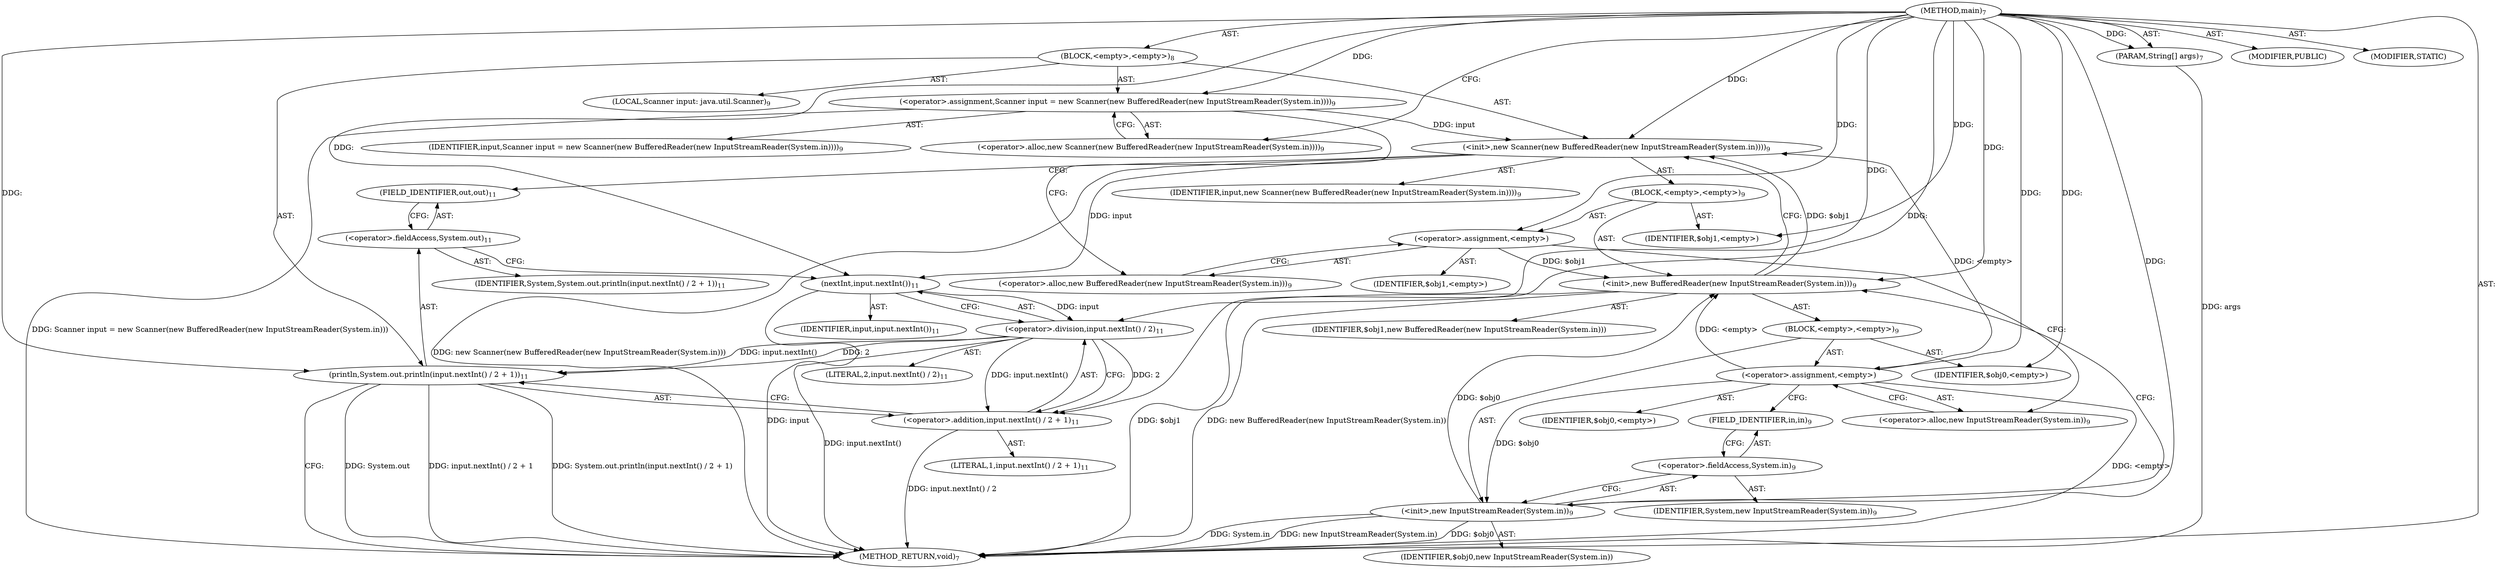 digraph "main" {  
"19" [label = <(METHOD,main)<SUB>7</SUB>> ]
"20" [label = <(PARAM,String[] args)<SUB>7</SUB>> ]
"21" [label = <(BLOCK,&lt;empty&gt;,&lt;empty&gt;)<SUB>8</SUB>> ]
"4" [label = <(LOCAL,Scanner input: java.util.Scanner)<SUB>9</SUB>> ]
"22" [label = <(&lt;operator&gt;.assignment,Scanner input = new Scanner(new BufferedReader(new InputStreamReader(System.in))))<SUB>9</SUB>> ]
"23" [label = <(IDENTIFIER,input,Scanner input = new Scanner(new BufferedReader(new InputStreamReader(System.in))))<SUB>9</SUB>> ]
"24" [label = <(&lt;operator&gt;.alloc,new Scanner(new BufferedReader(new InputStreamReader(System.in))))<SUB>9</SUB>> ]
"25" [label = <(&lt;init&gt;,new Scanner(new BufferedReader(new InputStreamReader(System.in))))<SUB>9</SUB>> ]
"3" [label = <(IDENTIFIER,input,new Scanner(new BufferedReader(new InputStreamReader(System.in))))<SUB>9</SUB>> ]
"26" [label = <(BLOCK,&lt;empty&gt;,&lt;empty&gt;)<SUB>9</SUB>> ]
"27" [label = <(&lt;operator&gt;.assignment,&lt;empty&gt;)> ]
"28" [label = <(IDENTIFIER,$obj1,&lt;empty&gt;)> ]
"29" [label = <(&lt;operator&gt;.alloc,new BufferedReader(new InputStreamReader(System.in)))<SUB>9</SUB>> ]
"30" [label = <(&lt;init&gt;,new BufferedReader(new InputStreamReader(System.in)))<SUB>9</SUB>> ]
"31" [label = <(IDENTIFIER,$obj1,new BufferedReader(new InputStreamReader(System.in)))> ]
"32" [label = <(BLOCK,&lt;empty&gt;,&lt;empty&gt;)<SUB>9</SUB>> ]
"33" [label = <(&lt;operator&gt;.assignment,&lt;empty&gt;)> ]
"34" [label = <(IDENTIFIER,$obj0,&lt;empty&gt;)> ]
"35" [label = <(&lt;operator&gt;.alloc,new InputStreamReader(System.in))<SUB>9</SUB>> ]
"36" [label = <(&lt;init&gt;,new InputStreamReader(System.in))<SUB>9</SUB>> ]
"37" [label = <(IDENTIFIER,$obj0,new InputStreamReader(System.in))> ]
"38" [label = <(&lt;operator&gt;.fieldAccess,System.in)<SUB>9</SUB>> ]
"39" [label = <(IDENTIFIER,System,new InputStreamReader(System.in))<SUB>9</SUB>> ]
"40" [label = <(FIELD_IDENTIFIER,in,in)<SUB>9</SUB>> ]
"41" [label = <(IDENTIFIER,$obj0,&lt;empty&gt;)> ]
"42" [label = <(IDENTIFIER,$obj1,&lt;empty&gt;)> ]
"43" [label = <(println,System.out.println(input.nextInt() / 2 + 1))<SUB>11</SUB>> ]
"44" [label = <(&lt;operator&gt;.fieldAccess,System.out)<SUB>11</SUB>> ]
"45" [label = <(IDENTIFIER,System,System.out.println(input.nextInt() / 2 + 1))<SUB>11</SUB>> ]
"46" [label = <(FIELD_IDENTIFIER,out,out)<SUB>11</SUB>> ]
"47" [label = <(&lt;operator&gt;.addition,input.nextInt() / 2 + 1)<SUB>11</SUB>> ]
"48" [label = <(&lt;operator&gt;.division,input.nextInt() / 2)<SUB>11</SUB>> ]
"49" [label = <(nextInt,input.nextInt())<SUB>11</SUB>> ]
"50" [label = <(IDENTIFIER,input,input.nextInt())<SUB>11</SUB>> ]
"51" [label = <(LITERAL,2,input.nextInt() / 2)<SUB>11</SUB>> ]
"52" [label = <(LITERAL,1,input.nextInt() / 2 + 1)<SUB>11</SUB>> ]
"53" [label = <(MODIFIER,PUBLIC)> ]
"54" [label = <(MODIFIER,STATIC)> ]
"55" [label = <(METHOD_RETURN,void)<SUB>7</SUB>> ]
  "19" -> "20"  [ label = "AST: "] 
  "19" -> "21"  [ label = "AST: "] 
  "19" -> "53"  [ label = "AST: "] 
  "19" -> "54"  [ label = "AST: "] 
  "19" -> "55"  [ label = "AST: "] 
  "21" -> "4"  [ label = "AST: "] 
  "21" -> "22"  [ label = "AST: "] 
  "21" -> "25"  [ label = "AST: "] 
  "21" -> "43"  [ label = "AST: "] 
  "22" -> "23"  [ label = "AST: "] 
  "22" -> "24"  [ label = "AST: "] 
  "25" -> "3"  [ label = "AST: "] 
  "25" -> "26"  [ label = "AST: "] 
  "26" -> "27"  [ label = "AST: "] 
  "26" -> "30"  [ label = "AST: "] 
  "26" -> "42"  [ label = "AST: "] 
  "27" -> "28"  [ label = "AST: "] 
  "27" -> "29"  [ label = "AST: "] 
  "30" -> "31"  [ label = "AST: "] 
  "30" -> "32"  [ label = "AST: "] 
  "32" -> "33"  [ label = "AST: "] 
  "32" -> "36"  [ label = "AST: "] 
  "32" -> "41"  [ label = "AST: "] 
  "33" -> "34"  [ label = "AST: "] 
  "33" -> "35"  [ label = "AST: "] 
  "36" -> "37"  [ label = "AST: "] 
  "36" -> "38"  [ label = "AST: "] 
  "38" -> "39"  [ label = "AST: "] 
  "38" -> "40"  [ label = "AST: "] 
  "43" -> "44"  [ label = "AST: "] 
  "43" -> "47"  [ label = "AST: "] 
  "44" -> "45"  [ label = "AST: "] 
  "44" -> "46"  [ label = "AST: "] 
  "47" -> "48"  [ label = "AST: "] 
  "47" -> "52"  [ label = "AST: "] 
  "48" -> "49"  [ label = "AST: "] 
  "48" -> "51"  [ label = "AST: "] 
  "49" -> "50"  [ label = "AST: "] 
  "22" -> "29"  [ label = "CFG: "] 
  "25" -> "46"  [ label = "CFG: "] 
  "43" -> "55"  [ label = "CFG: "] 
  "24" -> "22"  [ label = "CFG: "] 
  "44" -> "49"  [ label = "CFG: "] 
  "47" -> "43"  [ label = "CFG: "] 
  "27" -> "35"  [ label = "CFG: "] 
  "30" -> "25"  [ label = "CFG: "] 
  "46" -> "44"  [ label = "CFG: "] 
  "48" -> "47"  [ label = "CFG: "] 
  "29" -> "27"  [ label = "CFG: "] 
  "49" -> "48"  [ label = "CFG: "] 
  "33" -> "40"  [ label = "CFG: "] 
  "36" -> "30"  [ label = "CFG: "] 
  "35" -> "33"  [ label = "CFG: "] 
  "38" -> "36"  [ label = "CFG: "] 
  "40" -> "38"  [ label = "CFG: "] 
  "19" -> "24"  [ label = "CFG: "] 
  "20" -> "55"  [ label = "DDG: args"] 
  "22" -> "55"  [ label = "DDG: Scanner input = new Scanner(new BufferedReader(new InputStreamReader(System.in)))"] 
  "30" -> "55"  [ label = "DDG: $obj1"] 
  "33" -> "55"  [ label = "DDG: &lt;empty&gt;"] 
  "36" -> "55"  [ label = "DDG: $obj0"] 
  "36" -> "55"  [ label = "DDG: System.in"] 
  "36" -> "55"  [ label = "DDG: new InputStreamReader(System.in)"] 
  "30" -> "55"  [ label = "DDG: new BufferedReader(new InputStreamReader(System.in))"] 
  "25" -> "55"  [ label = "DDG: new Scanner(new BufferedReader(new InputStreamReader(System.in)))"] 
  "43" -> "55"  [ label = "DDG: System.out"] 
  "49" -> "55"  [ label = "DDG: input"] 
  "48" -> "55"  [ label = "DDG: input.nextInt()"] 
  "47" -> "55"  [ label = "DDG: input.nextInt() / 2"] 
  "43" -> "55"  [ label = "DDG: input.nextInt() / 2 + 1"] 
  "43" -> "55"  [ label = "DDG: System.out.println(input.nextInt() / 2 + 1)"] 
  "19" -> "20"  [ label = "DDG: "] 
  "19" -> "22"  [ label = "DDG: "] 
  "22" -> "25"  [ label = "DDG: input"] 
  "19" -> "25"  [ label = "DDG: "] 
  "33" -> "25"  [ label = "DDG: &lt;empty&gt;"] 
  "30" -> "25"  [ label = "DDG: $obj1"] 
  "48" -> "43"  [ label = "DDG: input.nextInt()"] 
  "48" -> "43"  [ label = "DDG: 2"] 
  "19" -> "43"  [ label = "DDG: "] 
  "19" -> "27"  [ label = "DDG: "] 
  "19" -> "42"  [ label = "DDG: "] 
  "48" -> "47"  [ label = "DDG: input.nextInt()"] 
  "48" -> "47"  [ label = "DDG: 2"] 
  "19" -> "47"  [ label = "DDG: "] 
  "27" -> "30"  [ label = "DDG: $obj1"] 
  "19" -> "30"  [ label = "DDG: "] 
  "33" -> "30"  [ label = "DDG: &lt;empty&gt;"] 
  "36" -> "30"  [ label = "DDG: $obj0"] 
  "49" -> "48"  [ label = "DDG: input"] 
  "19" -> "48"  [ label = "DDG: "] 
  "19" -> "33"  [ label = "DDG: "] 
  "19" -> "41"  [ label = "DDG: "] 
  "25" -> "49"  [ label = "DDG: input"] 
  "19" -> "49"  [ label = "DDG: "] 
  "33" -> "36"  [ label = "DDG: $obj0"] 
  "19" -> "36"  [ label = "DDG: "] 
}
